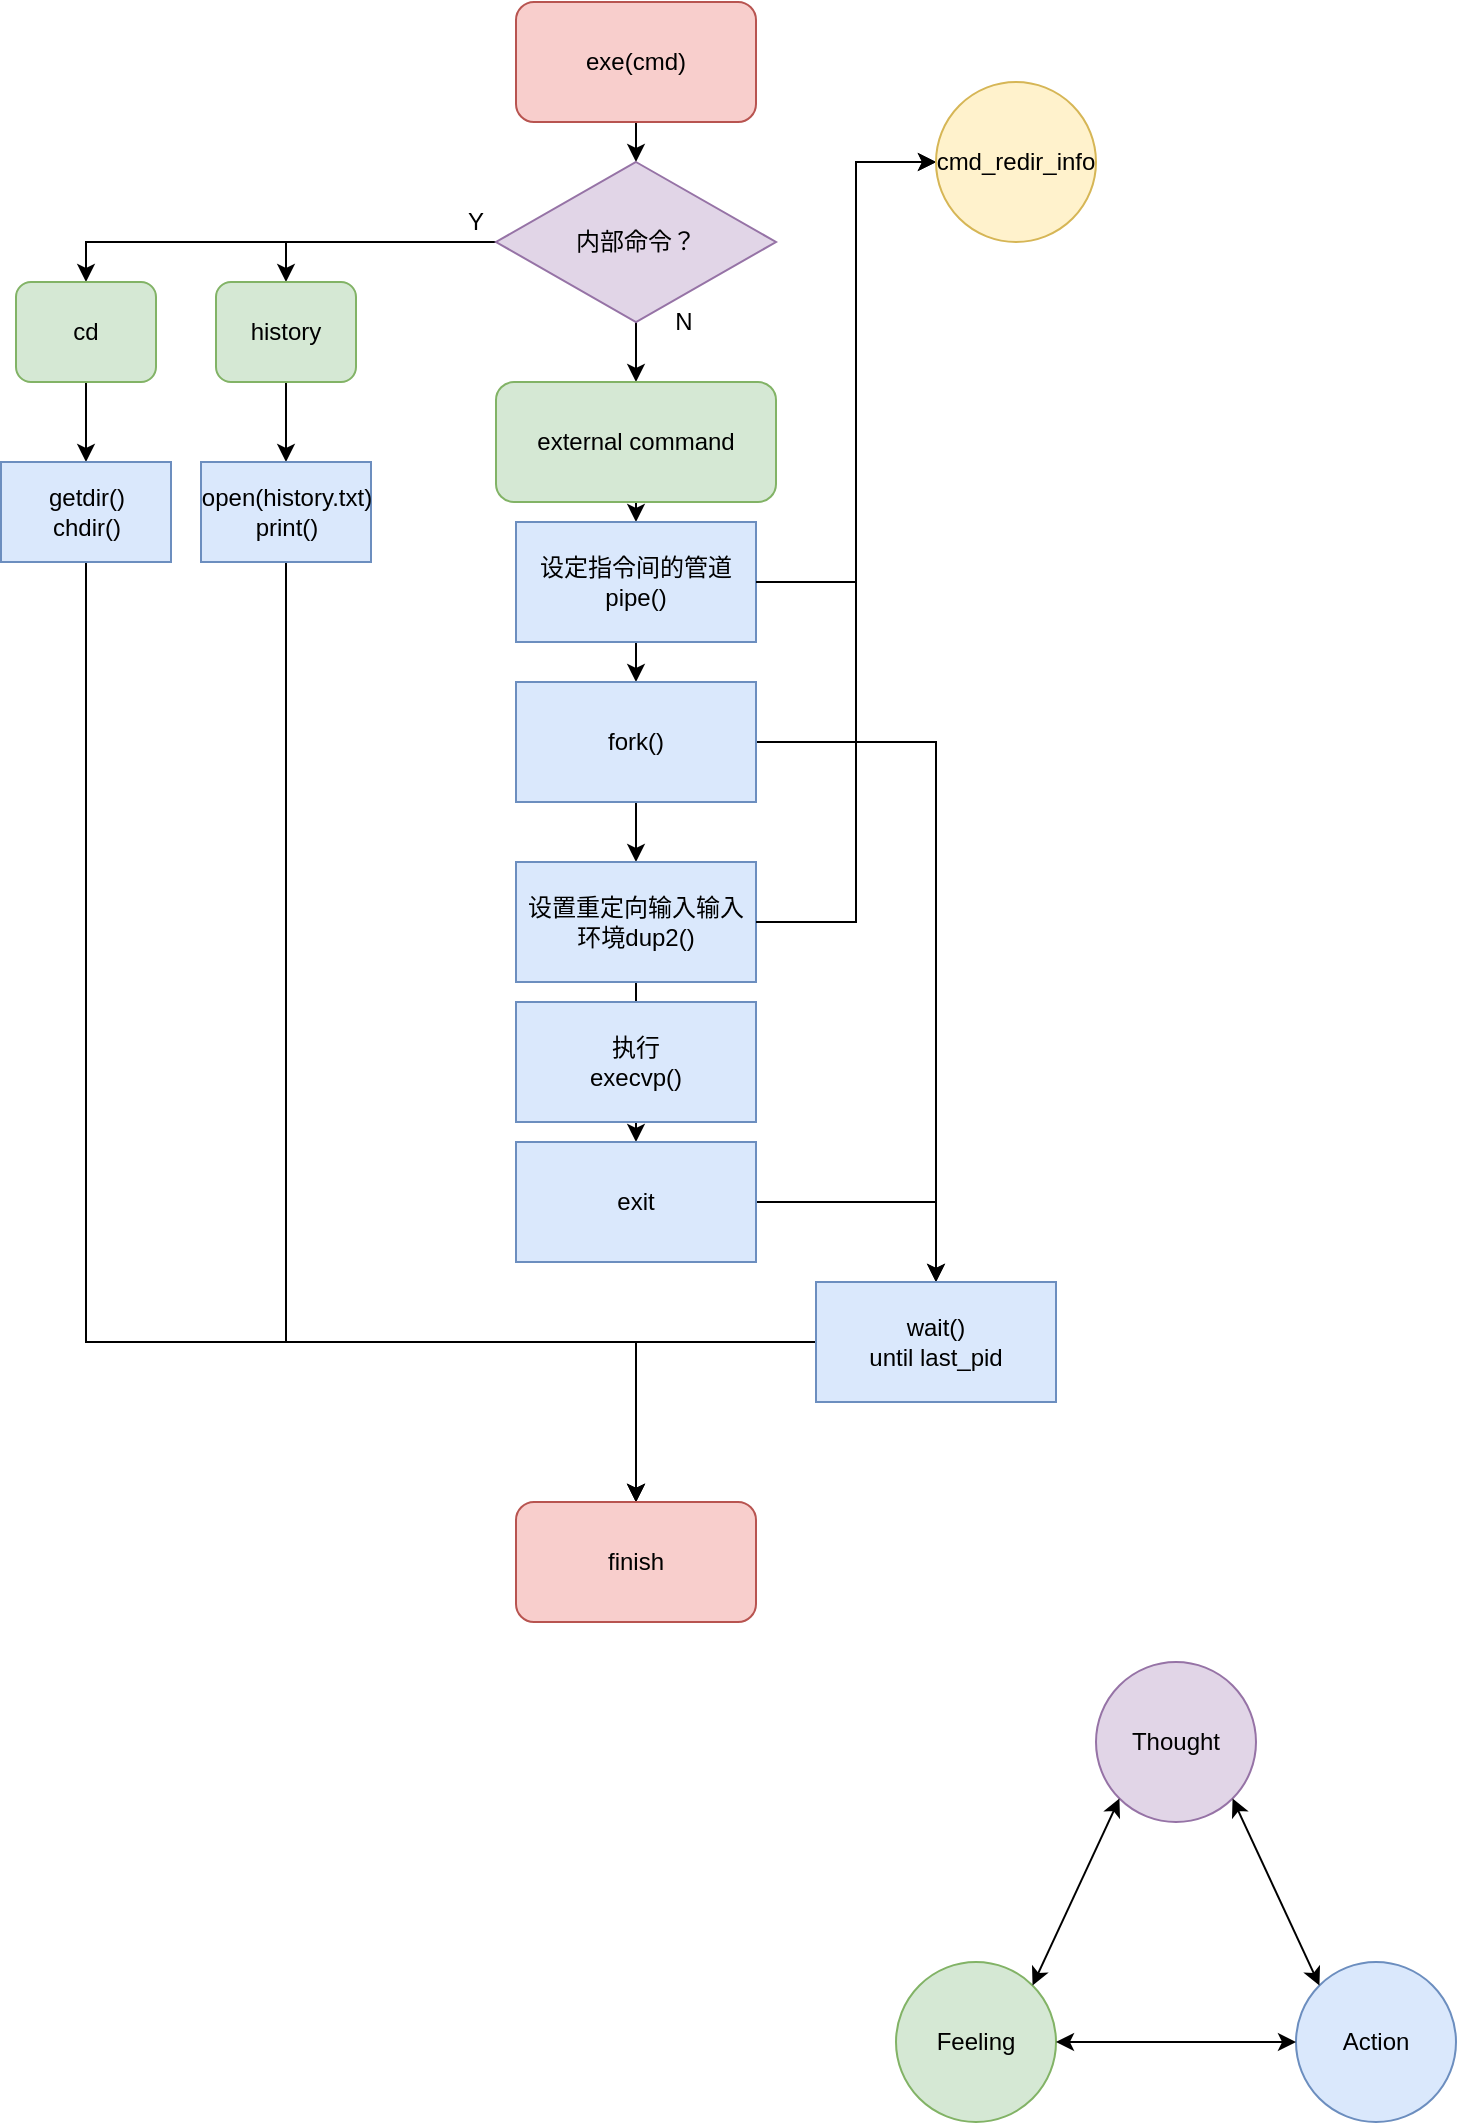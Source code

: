 <mxfile version="14.6.13" type="github"><diagram id="C5RBs43oDa-KdzZeNtuy" name="Page-1"><mxGraphModel dx="1002" dy="683" grid="1" gridSize="10" guides="1" tooltips="1" connect="1" arrows="1" fold="1" page="1" pageScale="1" pageWidth="827" pageHeight="1169" math="0" shadow="0"><root><mxCell id="WIyWlLk6GJQsqaUBKTNV-0"/><mxCell id="WIyWlLk6GJQsqaUBKTNV-1" parent="WIyWlLk6GJQsqaUBKTNV-0"/><mxCell id="F2EIq0yL8iLKvxEvn3gC-3" style="edgeStyle=orthogonalEdgeStyle;rounded=0;orthogonalLoop=1;jettySize=auto;html=1;exitX=0.5;exitY=1;exitDx=0;exitDy=0;entryX=0.5;entryY=0;entryDx=0;entryDy=0;" parent="WIyWlLk6GJQsqaUBKTNV-1" source="F2EIq0yL8iLKvxEvn3gC-0" target="F2EIq0yL8iLKvxEvn3gC-2" edge="1"><mxGeometry relative="1" as="geometry"/></mxCell><mxCell id="F2EIq0yL8iLKvxEvn3gC-0" value="exe(cmd)" style="rounded=1;whiteSpace=wrap;html=1;fillColor=#f8cecc;strokeColor=#b85450;" parent="WIyWlLk6GJQsqaUBKTNV-1" vertex="1"><mxGeometry x="330" y="40" width="120" height="60" as="geometry"/></mxCell><mxCell id="F2EIq0yL8iLKvxEvn3gC-4" style="edgeStyle=orthogonalEdgeStyle;rounded=0;orthogonalLoop=1;jettySize=auto;html=1;entryX=0.5;entryY=0;entryDx=0;entryDy=0;" parent="WIyWlLk6GJQsqaUBKTNV-1" source="F2EIq0yL8iLKvxEvn3gC-2" target="F2EIq0yL8iLKvxEvn3gC-5" edge="1"><mxGeometry relative="1" as="geometry"><mxPoint x="250" y="160" as="targetPoint"/></mxGeometry></mxCell><mxCell id="F2EIq0yL8iLKvxEvn3gC-13" style="edgeStyle=orthogonalEdgeStyle;rounded=0;orthogonalLoop=1;jettySize=auto;html=1;" parent="WIyWlLk6GJQsqaUBKTNV-1" source="F2EIq0yL8iLKvxEvn3gC-2" target="F2EIq0yL8iLKvxEvn3gC-6" edge="1"><mxGeometry relative="1" as="geometry"/></mxCell><mxCell id="F2EIq0yL8iLKvxEvn3gC-34" style="edgeStyle=orthogonalEdgeStyle;rounded=0;orthogonalLoop=1;jettySize=auto;html=1;entryX=0.5;entryY=0;entryDx=0;entryDy=0;" parent="WIyWlLk6GJQsqaUBKTNV-1" source="F2EIq0yL8iLKvxEvn3gC-2" target="F2EIq0yL8iLKvxEvn3gC-7" edge="1"><mxGeometry relative="1" as="geometry"/></mxCell><mxCell id="F2EIq0yL8iLKvxEvn3gC-2" value="内部命令？" style="rhombus;whiteSpace=wrap;html=1;fillColor=#e1d5e7;strokeColor=#9673a6;" parent="WIyWlLk6GJQsqaUBKTNV-1" vertex="1"><mxGeometry x="320" y="120" width="140" height="80" as="geometry"/></mxCell><mxCell id="F2EIq0yL8iLKvxEvn3gC-35" style="edgeStyle=orthogonalEdgeStyle;rounded=0;orthogonalLoop=1;jettySize=auto;html=1;exitX=0.5;exitY=1;exitDx=0;exitDy=0;entryX=0.5;entryY=0;entryDx=0;entryDy=0;" parent="WIyWlLk6GJQsqaUBKTNV-1" source="F2EIq0yL8iLKvxEvn3gC-5" target="F2EIq0yL8iLKvxEvn3gC-12" edge="1"><mxGeometry relative="1" as="geometry"/></mxCell><mxCell id="F2EIq0yL8iLKvxEvn3gC-5" value="history" style="rounded=1;whiteSpace=wrap;html=1;fillColor=#d5e8d4;strokeColor=#82b366;" parent="WIyWlLk6GJQsqaUBKTNV-1" vertex="1"><mxGeometry x="180" y="180" width="70" height="50" as="geometry"/></mxCell><mxCell id="F2EIq0yL8iLKvxEvn3gC-16" style="edgeStyle=orthogonalEdgeStyle;rounded=0;orthogonalLoop=1;jettySize=auto;html=1;exitX=0.5;exitY=1;exitDx=0;exitDy=0;entryX=0.5;entryY=0;entryDx=0;entryDy=0;" parent="WIyWlLk6GJQsqaUBKTNV-1" source="F2EIq0yL8iLKvxEvn3gC-6" target="F2EIq0yL8iLKvxEvn3gC-15" edge="1"><mxGeometry relative="1" as="geometry"/></mxCell><mxCell id="F2EIq0yL8iLKvxEvn3gC-6" value="external command" style="rounded=1;whiteSpace=wrap;html=1;fillColor=#d5e8d4;strokeColor=#82b366;" parent="WIyWlLk6GJQsqaUBKTNV-1" vertex="1"><mxGeometry x="320" y="230" width="140" height="60" as="geometry"/></mxCell><mxCell id="F2EIq0yL8iLKvxEvn3gC-8" style="edgeStyle=orthogonalEdgeStyle;rounded=0;orthogonalLoop=1;jettySize=auto;html=1;" parent="WIyWlLk6GJQsqaUBKTNV-1" source="F2EIq0yL8iLKvxEvn3gC-7" edge="1"><mxGeometry relative="1" as="geometry"><mxPoint x="115" y="270" as="targetPoint"/></mxGeometry></mxCell><mxCell id="F2EIq0yL8iLKvxEvn3gC-7" value="cd" style="rounded=1;whiteSpace=wrap;html=1;fillColor=#d5e8d4;strokeColor=#82b366;" parent="WIyWlLk6GJQsqaUBKTNV-1" vertex="1"><mxGeometry x="80" y="180" width="70" height="50" as="geometry"/></mxCell><mxCell id="F2EIq0yL8iLKvxEvn3gC-31" style="edgeStyle=orthogonalEdgeStyle;rounded=0;orthogonalLoop=1;jettySize=auto;html=1;exitX=0.5;exitY=1;exitDx=0;exitDy=0;entryX=0.5;entryY=0;entryDx=0;entryDy=0;" parent="WIyWlLk6GJQsqaUBKTNV-1" source="F2EIq0yL8iLKvxEvn3gC-11" target="F2EIq0yL8iLKvxEvn3gC-32" edge="1"><mxGeometry relative="1" as="geometry"><mxPoint x="115" y="730" as="targetPoint"/><Array as="points"><mxPoint x="115" y="710"/><mxPoint x="390" y="710"/></Array></mxGeometry></mxCell><mxCell id="F2EIq0yL8iLKvxEvn3gC-11" value="&lt;div&gt;getdir()&lt;/div&gt;&lt;div&gt;chdir()&lt;br&gt;&lt;/div&gt;" style="rounded=0;whiteSpace=wrap;html=1;fillColor=#dae8fc;strokeColor=#6c8ebf;" parent="WIyWlLk6GJQsqaUBKTNV-1" vertex="1"><mxGeometry x="72.5" y="270" width="85" height="50" as="geometry"/></mxCell><mxCell id="F2EIq0yL8iLKvxEvn3gC-33" style="edgeStyle=orthogonalEdgeStyle;rounded=0;orthogonalLoop=1;jettySize=auto;html=1;exitX=0.5;exitY=1;exitDx=0;exitDy=0;entryX=0.5;entryY=0;entryDx=0;entryDy=0;" parent="WIyWlLk6GJQsqaUBKTNV-1" source="F2EIq0yL8iLKvxEvn3gC-12" target="F2EIq0yL8iLKvxEvn3gC-32" edge="1"><mxGeometry relative="1" as="geometry"><Array as="points"><mxPoint x="215" y="710"/><mxPoint x="390" y="710"/></Array></mxGeometry></mxCell><mxCell id="F2EIq0yL8iLKvxEvn3gC-12" value="&lt;div&gt;open(history.txt)&lt;/div&gt;&lt;div&gt;print()&lt;br&gt;&lt;/div&gt;" style="rounded=0;whiteSpace=wrap;html=1;fillColor=#dae8fc;strokeColor=#6c8ebf;" parent="WIyWlLk6GJQsqaUBKTNV-1" vertex="1"><mxGeometry x="172.5" y="270" width="85" height="50" as="geometry"/></mxCell><mxCell id="F2EIq0yL8iLKvxEvn3gC-17" style="edgeStyle=orthogonalEdgeStyle;rounded=0;orthogonalLoop=1;jettySize=auto;html=1;" parent="WIyWlLk6GJQsqaUBKTNV-1" source="F2EIq0yL8iLKvxEvn3gC-15" edge="1"><mxGeometry relative="1" as="geometry"><mxPoint x="390" y="380" as="targetPoint"/></mxGeometry></mxCell><mxCell id="F2EIq0yL8iLKvxEvn3gC-15" value="&lt;div&gt;设定指令间的管道&lt;br&gt;&lt;/div&gt;&lt;div&gt;pipe()&lt;br&gt;&lt;/div&gt;" style="rounded=0;whiteSpace=wrap;html=1;fillColor=#dae8fc;strokeColor=#6c8ebf;" parent="WIyWlLk6GJQsqaUBKTNV-1" vertex="1"><mxGeometry x="330" y="300" width="120" height="60" as="geometry"/></mxCell><mxCell id="F2EIq0yL8iLKvxEvn3gC-19" style="edgeStyle=orthogonalEdgeStyle;rounded=0;orthogonalLoop=1;jettySize=auto;html=1;entryX=0.5;entryY=0;entryDx=0;entryDy=0;" parent="WIyWlLk6GJQsqaUBKTNV-1" source="F2EIq0yL8iLKvxEvn3gC-18" target="F2EIq0yL8iLKvxEvn3gC-20" edge="1"><mxGeometry relative="1" as="geometry"><mxPoint x="390" y="490" as="targetPoint"/></mxGeometry></mxCell><mxCell id="F2EIq0yL8iLKvxEvn3gC-23" style="edgeStyle=orthogonalEdgeStyle;rounded=0;orthogonalLoop=1;jettySize=auto;html=1;exitX=1;exitY=0.5;exitDx=0;exitDy=0;entryX=0.5;entryY=0;entryDx=0;entryDy=0;" parent="WIyWlLk6GJQsqaUBKTNV-1" source="F2EIq0yL8iLKvxEvn3gC-18" target="F2EIq0yL8iLKvxEvn3gC-28" edge="1"><mxGeometry relative="1" as="geometry"><mxPoint x="540" y="525" as="targetPoint"/></mxGeometry></mxCell><mxCell id="F2EIq0yL8iLKvxEvn3gC-18" value="fork()" style="rounded=0;whiteSpace=wrap;html=1;fillColor=#dae8fc;strokeColor=#6c8ebf;" parent="WIyWlLk6GJQsqaUBKTNV-1" vertex="1"><mxGeometry x="330" y="380" width="120" height="60" as="geometry"/></mxCell><mxCell id="F2EIq0yL8iLKvxEvn3gC-21" style="edgeStyle=orthogonalEdgeStyle;rounded=0;orthogonalLoop=1;jettySize=auto;html=1;exitX=0.5;exitY=1;exitDx=0;exitDy=0;" parent="WIyWlLk6GJQsqaUBKTNV-1" source="F2EIq0yL8iLKvxEvn3gC-20" edge="1"><mxGeometry relative="1" as="geometry"><mxPoint x="390" y="550" as="targetPoint"/></mxGeometry></mxCell><mxCell id="F2EIq0yL8iLKvxEvn3gC-20" value="设置重定向输入输入环境dup2()" style="rounded=0;whiteSpace=wrap;html=1;fillColor=#dae8fc;strokeColor=#6c8ebf;" parent="WIyWlLk6GJQsqaUBKTNV-1" vertex="1"><mxGeometry x="330" y="470" width="120" height="60" as="geometry"/></mxCell><mxCell id="F2EIq0yL8iLKvxEvn3gC-27" style="edgeStyle=orthogonalEdgeStyle;rounded=0;orthogonalLoop=1;jettySize=auto;html=1;exitX=0.5;exitY=1;exitDx=0;exitDy=0;entryX=0.5;entryY=0;entryDx=0;entryDy=0;" parent="WIyWlLk6GJQsqaUBKTNV-1" source="F2EIq0yL8iLKvxEvn3gC-22" target="F2EIq0yL8iLKvxEvn3gC-26" edge="1"><mxGeometry relative="1" as="geometry"/></mxCell><mxCell id="F2EIq0yL8iLKvxEvn3gC-22" value="&lt;div&gt;执行&lt;/div&gt;&lt;div&gt;execvp()&lt;br&gt;&lt;/div&gt;" style="rounded=0;whiteSpace=wrap;html=1;fillColor=#dae8fc;strokeColor=#6c8ebf;" parent="WIyWlLk6GJQsqaUBKTNV-1" vertex="1"><mxGeometry x="330" y="540" width="120" height="60" as="geometry"/></mxCell><mxCell id="F2EIq0yL8iLKvxEvn3gC-29" style="edgeStyle=orthogonalEdgeStyle;rounded=0;orthogonalLoop=1;jettySize=auto;html=1;exitX=1;exitY=0.5;exitDx=0;exitDy=0;entryX=0.5;entryY=0;entryDx=0;entryDy=0;" parent="WIyWlLk6GJQsqaUBKTNV-1" source="F2EIq0yL8iLKvxEvn3gC-26" target="F2EIq0yL8iLKvxEvn3gC-28" edge="1"><mxGeometry relative="1" as="geometry"/></mxCell><mxCell id="F2EIq0yL8iLKvxEvn3gC-26" value="exit" style="rounded=0;whiteSpace=wrap;html=1;fillColor=#dae8fc;strokeColor=#6c8ebf;" parent="WIyWlLk6GJQsqaUBKTNV-1" vertex="1"><mxGeometry x="330" y="610" width="120" height="60" as="geometry"/></mxCell><mxCell id="F2EIq0yL8iLKvxEvn3gC-30" style="edgeStyle=orthogonalEdgeStyle;rounded=0;orthogonalLoop=1;jettySize=auto;html=1;entryX=0.5;entryY=0;entryDx=0;entryDy=0;" parent="WIyWlLk6GJQsqaUBKTNV-1" source="F2EIq0yL8iLKvxEvn3gC-28" target="F2EIq0yL8iLKvxEvn3gC-32" edge="1"><mxGeometry relative="1" as="geometry"><mxPoint x="390" y="710" as="targetPoint"/></mxGeometry></mxCell><mxCell id="F2EIq0yL8iLKvxEvn3gC-28" value="&lt;div&gt;wait()&lt;/div&gt;&lt;div&gt;until last_pid&lt;br&gt;&lt;/div&gt;" style="rounded=0;whiteSpace=wrap;html=1;fillColor=#dae8fc;strokeColor=#6c8ebf;" parent="WIyWlLk6GJQsqaUBKTNV-1" vertex="1"><mxGeometry x="480" y="680" width="120" height="60" as="geometry"/></mxCell><mxCell id="F2EIq0yL8iLKvxEvn3gC-32" value="finish" style="rounded=1;whiteSpace=wrap;html=1;fillColor=#f8cecc;strokeColor=#b85450;" parent="WIyWlLk6GJQsqaUBKTNV-1" vertex="1"><mxGeometry x="330" y="790" width="120" height="60" as="geometry"/></mxCell><mxCell id="F2EIq0yL8iLKvxEvn3gC-38" value="Y" style="text;html=1;strokeColor=none;fillColor=none;align=center;verticalAlign=middle;whiteSpace=wrap;rounded=0;" parent="WIyWlLk6GJQsqaUBKTNV-1" vertex="1"><mxGeometry x="290" y="140" width="40" height="20" as="geometry"/></mxCell><mxCell id="F2EIq0yL8iLKvxEvn3gC-39" value="N" style="text;html=1;strokeColor=none;fillColor=none;align=center;verticalAlign=middle;whiteSpace=wrap;rounded=0;" parent="WIyWlLk6GJQsqaUBKTNV-1" vertex="1"><mxGeometry x="394" y="190" width="40" height="20" as="geometry"/></mxCell><mxCell id="F2EIq0yL8iLKvxEvn3gC-41" style="edgeStyle=orthogonalEdgeStyle;rounded=0;orthogonalLoop=1;jettySize=auto;html=1;exitX=1;exitY=0.5;exitDx=0;exitDy=0;" parent="WIyWlLk6GJQsqaUBKTNV-1" source="F2EIq0yL8iLKvxEvn3gC-15" target="F2EIq0yL8iLKvxEvn3gC-40" edge="1"><mxGeometry relative="1" as="geometry"><Array as="points"><mxPoint x="500" y="330"/><mxPoint x="500" y="120"/></Array></mxGeometry></mxCell><mxCell id="F2EIq0yL8iLKvxEvn3gC-42" style="edgeStyle=orthogonalEdgeStyle;rounded=0;orthogonalLoop=1;jettySize=auto;html=1;exitX=1;exitY=0.5;exitDx=0;exitDy=0;" parent="WIyWlLk6GJQsqaUBKTNV-1" source="F2EIq0yL8iLKvxEvn3gC-20" target="F2EIq0yL8iLKvxEvn3gC-40" edge="1"><mxGeometry relative="1" as="geometry"><Array as="points"><mxPoint x="500" y="500"/><mxPoint x="500" y="120"/></Array></mxGeometry></mxCell><mxCell id="F2EIq0yL8iLKvxEvn3gC-40" value="cmd_redir_info" style="ellipse;whiteSpace=wrap;html=1;aspect=fixed;fillColor=#fff2cc;strokeColor=#d6b656;" parent="WIyWlLk6GJQsqaUBKTNV-1" vertex="1"><mxGeometry x="540" y="80" width="80" height="80" as="geometry"/></mxCell><mxCell id="7RgtyRh007nLJKIpappB-0" value="Thought" style="ellipse;whiteSpace=wrap;html=1;aspect=fixed;fillColor=#e1d5e7;strokeColor=#9673a6;" vertex="1" parent="WIyWlLk6GJQsqaUBKTNV-1"><mxGeometry x="620" y="870" width="80" height="80" as="geometry"/></mxCell><mxCell id="7RgtyRh007nLJKIpappB-1" value="Feeling" style="ellipse;whiteSpace=wrap;html=1;aspect=fixed;fillColor=#d5e8d4;strokeColor=#82b366;" vertex="1" parent="WIyWlLk6GJQsqaUBKTNV-1"><mxGeometry x="520" y="1020" width="80" height="80" as="geometry"/></mxCell><mxCell id="7RgtyRh007nLJKIpappB-2" value="Action" style="ellipse;whiteSpace=wrap;html=1;aspect=fixed;fillColor=#dae8fc;strokeColor=#6c8ebf;" vertex="1" parent="WIyWlLk6GJQsqaUBKTNV-1"><mxGeometry x="720" y="1020" width="80" height="80" as="geometry"/></mxCell><mxCell id="7RgtyRh007nLJKIpappB-5" value="" style="endArrow=classic;startArrow=classic;html=1;entryX=1;entryY=1;entryDx=0;entryDy=0;exitX=0;exitY=0;exitDx=0;exitDy=0;" edge="1" parent="WIyWlLk6GJQsqaUBKTNV-1" source="7RgtyRh007nLJKIpappB-2" target="7RgtyRh007nLJKIpappB-0"><mxGeometry width="50" height="50" relative="1" as="geometry"><mxPoint x="740" y="1040" as="sourcePoint"/><mxPoint x="760" y="960" as="targetPoint"/></mxGeometry></mxCell><mxCell id="7RgtyRh007nLJKIpappB-8" value="" style="endArrow=classic;startArrow=classic;html=1;entryX=0;entryY=0.5;entryDx=0;entryDy=0;exitX=1;exitY=0.5;exitDx=0;exitDy=0;" edge="1" parent="WIyWlLk6GJQsqaUBKTNV-1" source="7RgtyRh007nLJKIpappB-1" target="7RgtyRh007nLJKIpappB-2"><mxGeometry width="50" height="50" relative="1" as="geometry"><mxPoint x="650" y="1090" as="sourcePoint"/><mxPoint x="700" y="1040" as="targetPoint"/></mxGeometry></mxCell><mxCell id="7RgtyRh007nLJKIpappB-10" value="" style="endArrow=classic;startArrow=classic;html=1;entryX=0;entryY=1;entryDx=0;entryDy=0;exitX=1;exitY=0;exitDx=0;exitDy=0;" edge="1" parent="WIyWlLk6GJQsqaUBKTNV-1" source="7RgtyRh007nLJKIpappB-1" target="7RgtyRh007nLJKIpappB-0"><mxGeometry width="50" height="50" relative="1" as="geometry"><mxPoint x="560" y="1000" as="sourcePoint"/><mxPoint x="610" y="950" as="targetPoint"/></mxGeometry></mxCell></root></mxGraphModel></diagram></mxfile>